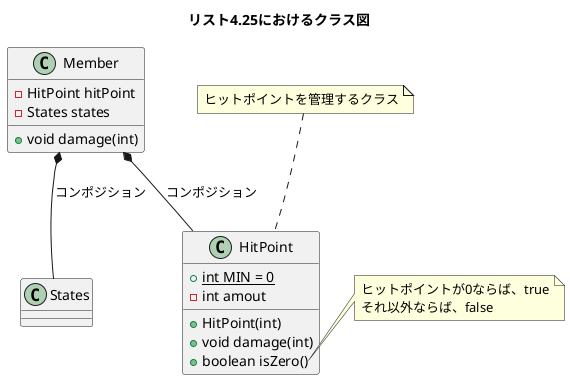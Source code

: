 @startuml class
title リスト4.25におけるクラス図

class Member {
	-HitPoint hitPoint
	-States states
	+void damage(int)
}

class HitPoint {
	{static} +int MIN = 0
	-int amout
	+HitPoint(int)
	+void damage(int)
	+boolean isZero()
}
note top of HitPoint
	ヒットポイントを管理するクラス
end note
note right of HitPoint::isZero()
	ヒットポイントが0ならば、true
	それ以外ならば、false
end note

class States {

}

Member *-- HitPoint : コンポジション
Member *-- States : コンポジション

@enduml
